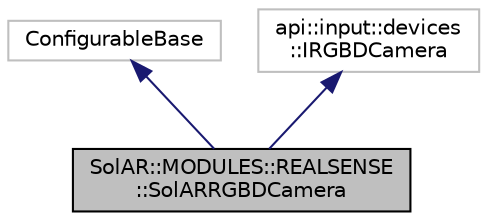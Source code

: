 digraph "SolAR::MODULES::REALSENSE::SolARRGBDCamera"
{
  edge [fontname="Helvetica",fontsize="10",labelfontname="Helvetica",labelfontsize="10"];
  node [fontname="Helvetica",fontsize="10",shape=record];
  Node3 [label="SolAR::MODULES::REALSENSE\l::SolARRGBDCamera",height=0.2,width=0.4,color="black", fillcolor="grey75", style="filled", fontcolor="black"];
  Node4 -> Node3 [dir="back",color="midnightblue",fontsize="10",style="solid",fontname="Helvetica"];
  Node4 [label="ConfigurableBase",height=0.2,width=0.4,color="grey75", fillcolor="white", style="filled"];
  Node5 -> Node3 [dir="back",color="midnightblue",fontsize="10",style="solid",fontname="Helvetica"];
  Node5 [label="api::input::devices\l::IRGBDCamera",height=0.2,width=0.4,color="grey75", fillcolor="white", style="filled"];
}
